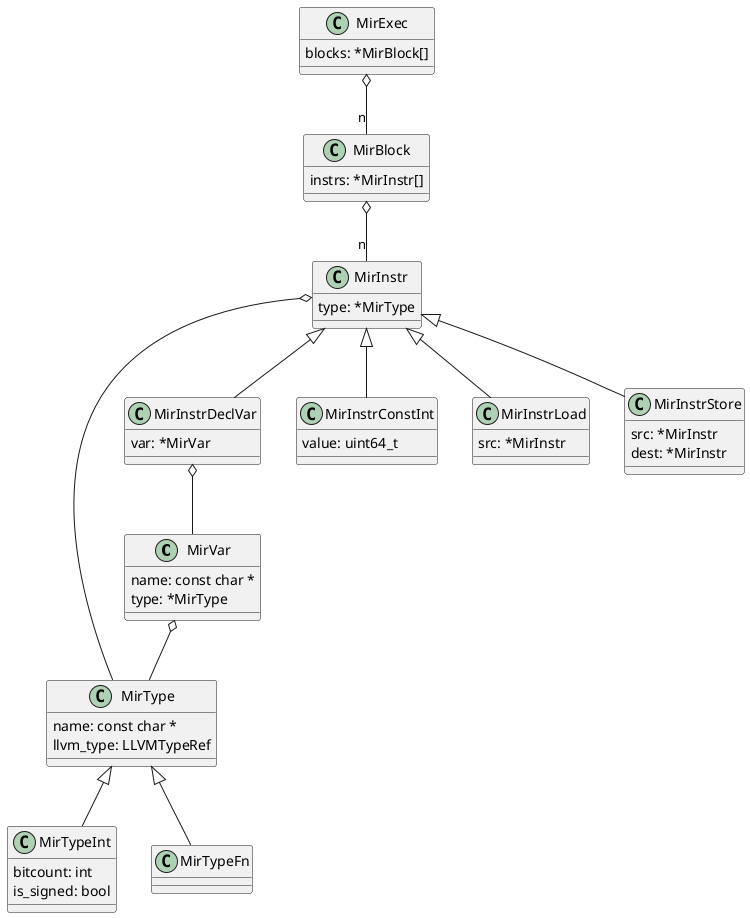 @startuml

class MirVar {
  name: const char *
  type: *MirType
}

class MirExec {
  blocks: *MirBlock[]
}

class MirBlock {
  instrs: *MirInstr[]
}

class MirType {
  name: const char *
  llvm_type: LLVMTypeRef 
}

class MirTypeInt {
  bitcount: int
  is_signed: bool
}

class MirTypeFn {
}

class MirInstr {
  type: *MirType
}

class MirInstrDeclVar {
  var: *MirVar
}

class MirInstrConstInt {
  value: uint64_t
}

class MirInstrLoad {
  src: *MirInstr
}

class MirInstrStore {
  src: *MirInstr
  dest: *MirInstr
}

MirType <|-- MirTypeInt
MirType <|-- MirTypeFn

MirInstr <|-- MirInstrDeclVar
MirInstr <|-- MirInstrLoad
MirInstr <|-- MirInstrStore
MirInstr <|-- MirInstrConstInt

MirExec o-- "n" MirBlock

MirBlock o-- "n" MirInstr

MirInstr o-- MirType
MirInstrDeclVar o-- MirVar
MirVar o-- MirType

@enduml
